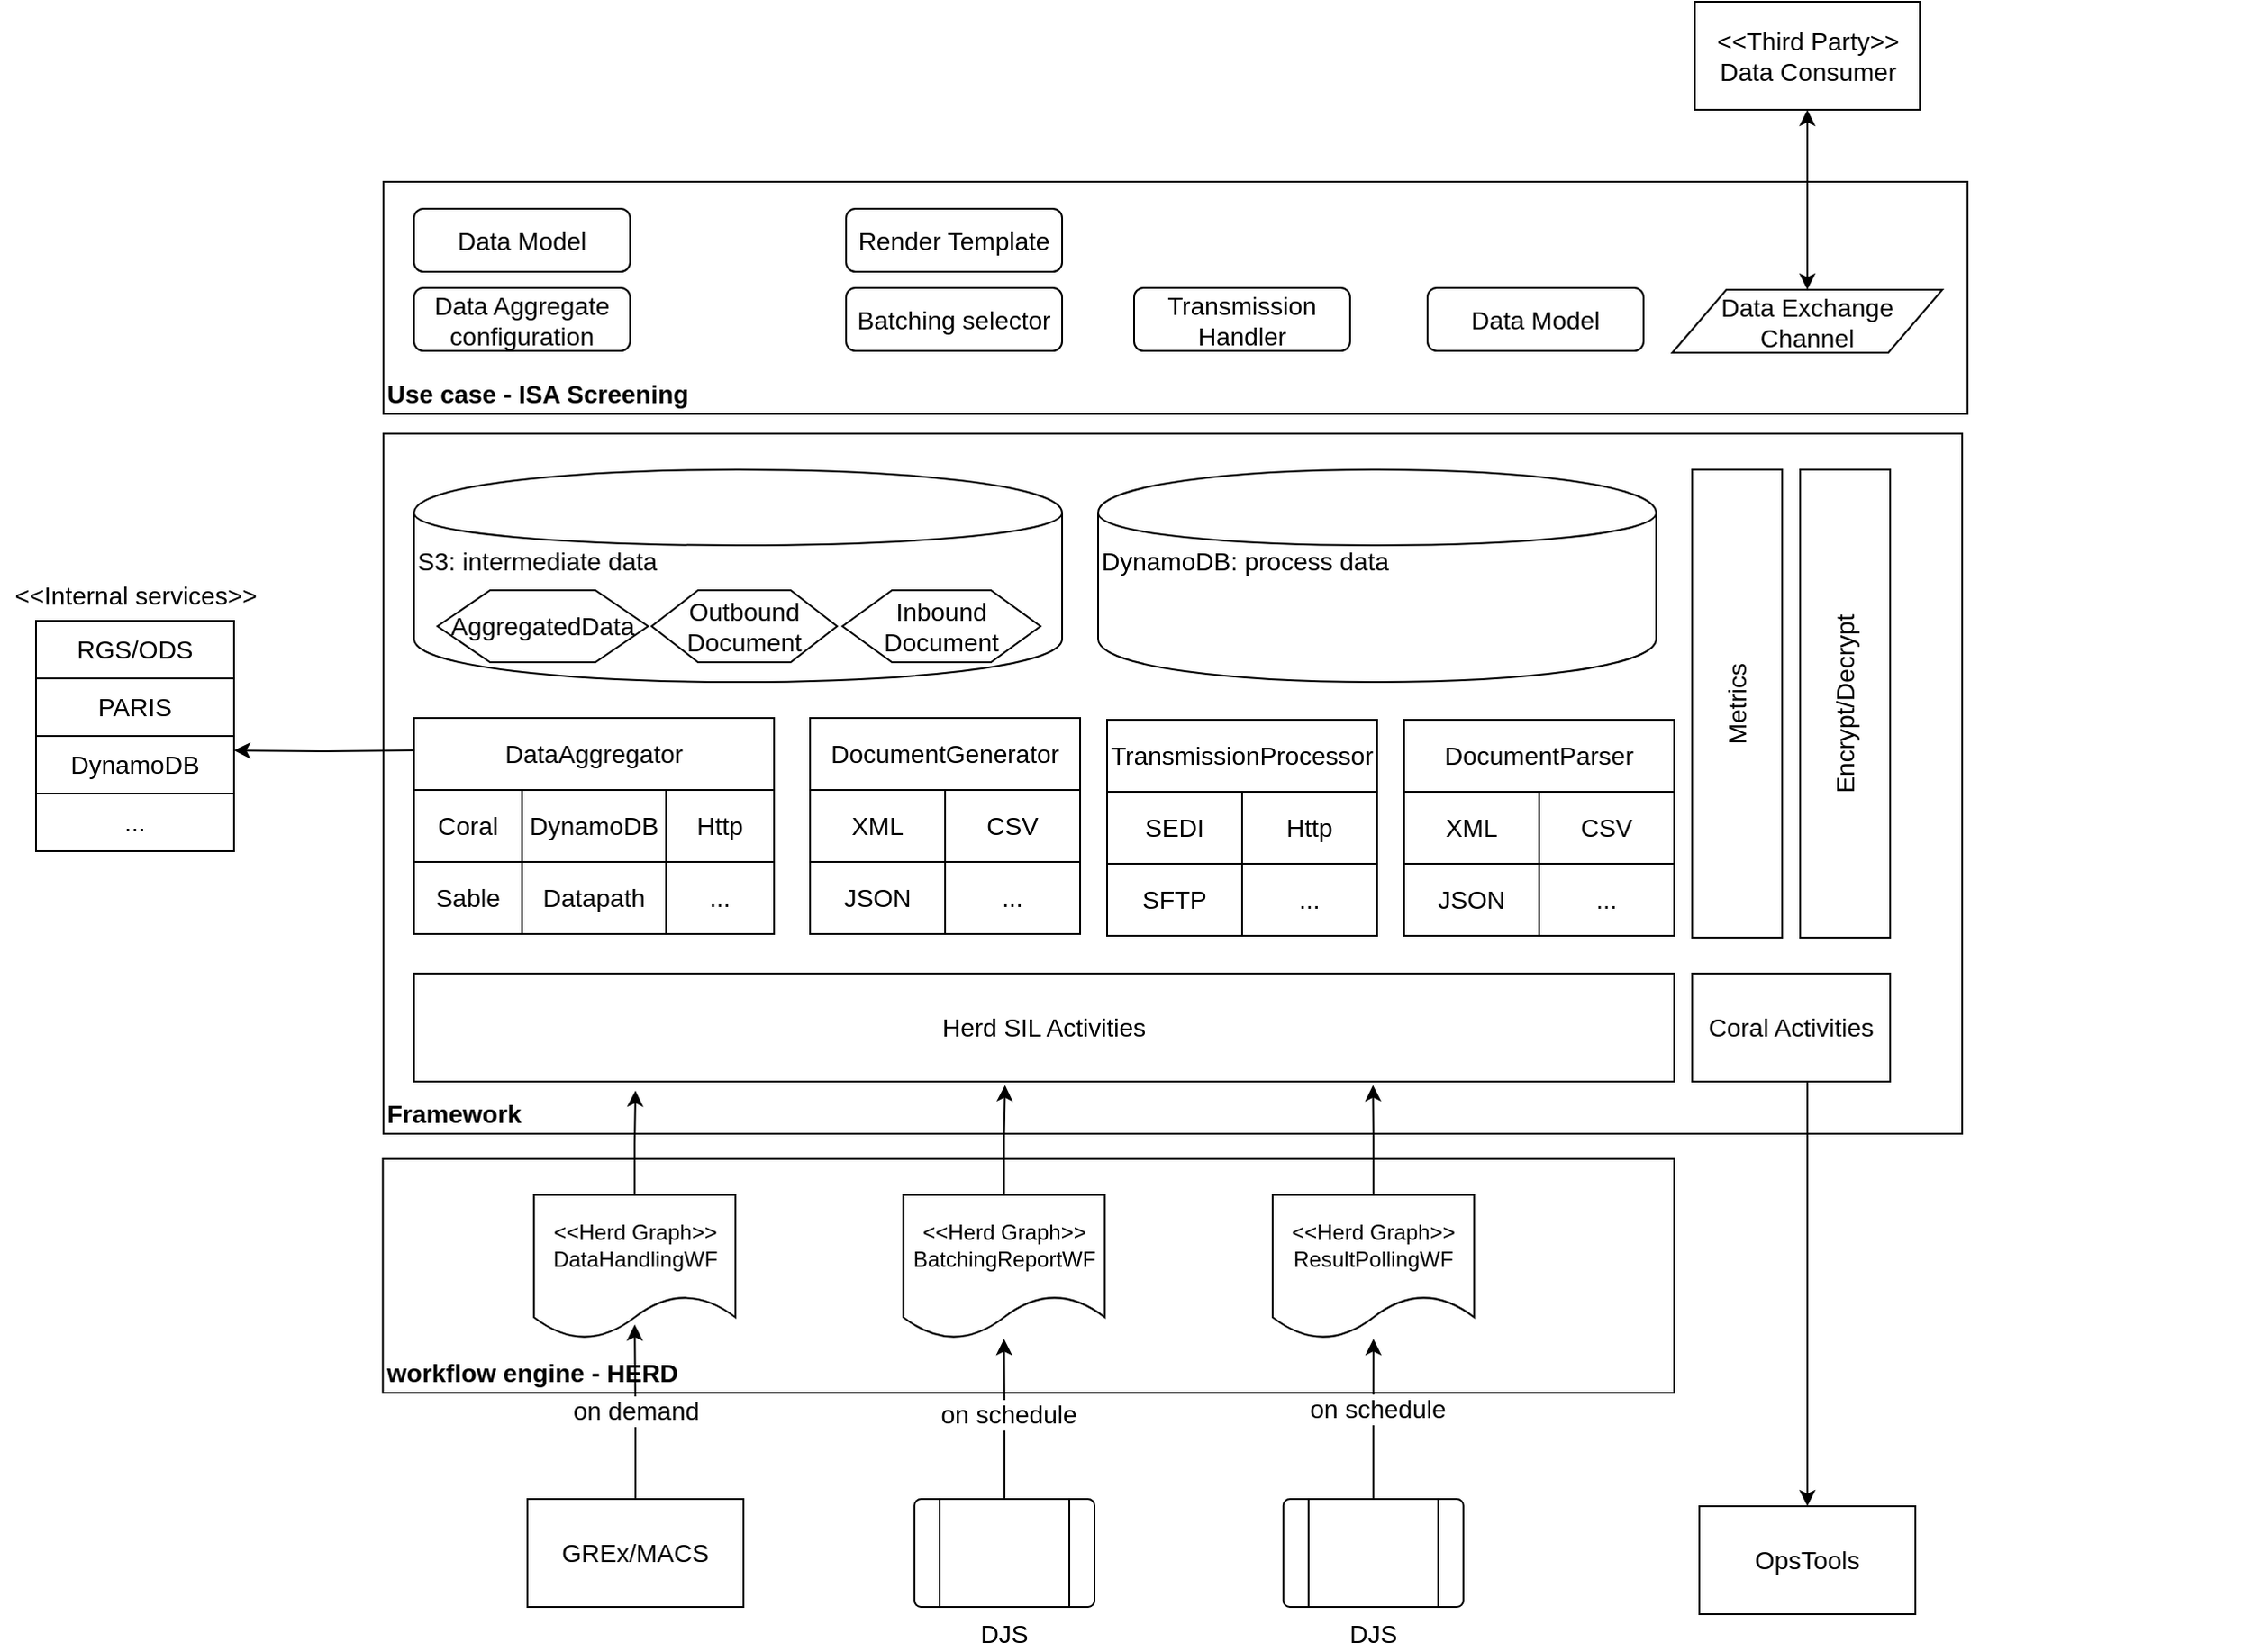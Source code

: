<mxfile version="12.4.2" type="github" pages="1">
  <diagram id="IsdMuzBa5LZ4HM4UeDoA" name="Page-1">
    <mxGraphModel dx="3310" dy="476" grid="1" gridSize="10" guides="1" tooltips="1" connect="1" arrows="1" fold="1" page="1" pageScale="1" pageWidth="1169" pageHeight="827" math="0" shadow="0">
      <root>
        <mxCell id="0"/>
        <mxCell id="1" parent="0"/>
        <mxCell id="XGGbo2MG5czj7z2PlUCv-52" value="" style="group" vertex="1" connectable="0" parent="1">
          <mxGeometry x="-400" y="1129" width="470" height="230" as="geometry"/>
        </mxCell>
        <mxCell id="XGGbo2MG5czj7z2PlUCv-7" value="Framework" style="rounded=0;whiteSpace=wrap;html=1;fontSize=14;align=left;verticalAlign=bottom;fontStyle=1" vertex="1" parent="XGGbo2MG5czj7z2PlUCv-52">
          <mxGeometry x="-567" y="-159" width="877" height="389" as="geometry"/>
        </mxCell>
        <mxCell id="XGGbo2MG5czj7z2PlUCv-53" value="DocumentParser" style="rounded=0;whiteSpace=wrap;html=1;fontSize=14;" vertex="1" parent="XGGbo2MG5czj7z2PlUCv-52">
          <mxGeometry width="150" height="40" as="geometry"/>
        </mxCell>
        <mxCell id="XGGbo2MG5czj7z2PlUCv-54" value="XML" style="rounded=0;whiteSpace=wrap;html=1;fontSize=14;" vertex="1" parent="XGGbo2MG5czj7z2PlUCv-52">
          <mxGeometry y="40" width="75" height="40" as="geometry"/>
        </mxCell>
        <mxCell id="XGGbo2MG5czj7z2PlUCv-55" value="CSV" style="rounded=0;whiteSpace=wrap;html=1;fontSize=14;" vertex="1" parent="XGGbo2MG5czj7z2PlUCv-52">
          <mxGeometry x="75" y="40" width="75" height="40" as="geometry"/>
        </mxCell>
        <mxCell id="XGGbo2MG5czj7z2PlUCv-56" value="JSON" style="rounded=0;whiteSpace=wrap;html=1;fontSize=14;" vertex="1" parent="XGGbo2MG5czj7z2PlUCv-52">
          <mxGeometry y="80" width="75" height="40" as="geometry"/>
        </mxCell>
        <mxCell id="XGGbo2MG5czj7z2PlUCv-57" value="..." style="rounded=0;whiteSpace=wrap;html=1;fontSize=14;" vertex="1" parent="XGGbo2MG5czj7z2PlUCv-52">
          <mxGeometry x="75" y="80" width="75" height="40" as="geometry"/>
        </mxCell>
        <mxCell id="XGGbo2MG5czj7z2PlUCv-74" value="Herd SIL Activities" style="rounded=0;whiteSpace=wrap;html=1;fontSize=14;align=center;" vertex="1" parent="XGGbo2MG5czj7z2PlUCv-52">
          <mxGeometry x="-550" y="141" width="700" height="60" as="geometry"/>
        </mxCell>
        <mxCell id="XGGbo2MG5czj7z2PlUCv-75" value="Coral Activities" style="rounded=0;whiteSpace=wrap;html=1;fontSize=14;align=center;" vertex="1" parent="XGGbo2MG5czj7z2PlUCv-52">
          <mxGeometry x="160" y="141" width="110" height="60" as="geometry"/>
        </mxCell>
        <mxCell id="XGGbo2MG5czj7z2PlUCv-99" value="DynamoDB: process data" style="shape=cylinder;whiteSpace=wrap;html=1;boundedLbl=1;backgroundOutline=1;fontSize=14;align=left;verticalAlign=top;" vertex="1" parent="XGGbo2MG5czj7z2PlUCv-52">
          <mxGeometry x="-170" y="-139" width="310" height="118" as="geometry"/>
        </mxCell>
        <mxCell id="XGGbo2MG5czj7z2PlUCv-60" value="S3: intermediate data" style="shape=cylinder;whiteSpace=wrap;html=1;boundedLbl=1;backgroundOutline=1;fontSize=14;align=left;verticalAlign=top;" vertex="1" parent="XGGbo2MG5czj7z2PlUCv-52">
          <mxGeometry x="-550" y="-139" width="360" height="118" as="geometry"/>
        </mxCell>
        <mxCell id="XGGbo2MG5czj7z2PlUCv-6" value="" style="group" vertex="1" connectable="0" parent="1">
          <mxGeometry x="-930" y="1373" width="830" height="130" as="geometry"/>
        </mxCell>
        <mxCell id="XGGbo2MG5czj7z2PlUCv-2" value="workflow engine - HERD" style="rounded=0;whiteSpace=wrap;html=1;align=left;verticalAlign=bottom;fontStyle=1;fontSize=14;" vertex="1" parent="XGGbo2MG5czj7z2PlUCv-6">
          <mxGeometry x="-37.3" width="717.3" height="130" as="geometry"/>
        </mxCell>
        <mxCell id="XGGbo2MG5czj7z2PlUCv-3" value="&amp;lt;&amp;lt;Herd Graph&amp;gt;&amp;gt;&lt;br&gt;DataHandlingWF" style="shape=document;whiteSpace=wrap;html=1;boundedLbl=1;" vertex="1" parent="XGGbo2MG5czj7z2PlUCv-6">
          <mxGeometry x="46.629" y="20" width="111.91" height="80" as="geometry"/>
        </mxCell>
        <mxCell id="XGGbo2MG5czj7z2PlUCv-4" value="&amp;lt;&amp;lt;Herd Graph&amp;gt;&amp;gt;&lt;br&gt;BatchingReportWF" style="shape=document;whiteSpace=wrap;html=1;boundedLbl=1;" vertex="1" parent="XGGbo2MG5czj7z2PlUCv-6">
          <mxGeometry x="251.798" y="20" width="111.91" height="80" as="geometry"/>
        </mxCell>
        <mxCell id="XGGbo2MG5czj7z2PlUCv-5" value="&amp;lt;&amp;lt;Herd Graph&amp;gt;&amp;gt;&lt;br&gt;ResultPollingWF" style="shape=document;whiteSpace=wrap;html=1;boundedLbl=1;" vertex="1" parent="XGGbo2MG5czj7z2PlUCv-6">
          <mxGeometry x="456.966" y="20" width="111.91" height="80" as="geometry"/>
        </mxCell>
        <mxCell id="XGGbo2MG5czj7z2PlUCv-8" value="Use case - ISA Screening" style="rounded=0;whiteSpace=wrap;html=1;fontSize=14;align=left;verticalAlign=bottom;fontStyle=1" vertex="1" parent="1">
          <mxGeometry x="-967" y="830" width="880" height="129" as="geometry"/>
        </mxCell>
        <mxCell id="XGGbo2MG5czj7z2PlUCv-14" style="edgeStyle=orthogonalEdgeStyle;rounded=0;orthogonalLoop=1;jettySize=auto;html=1;fontSize=14;" edge="1" parent="1" source="XGGbo2MG5czj7z2PlUCv-9" target="XGGbo2MG5czj7z2PlUCv-4">
          <mxGeometry relative="1" as="geometry"/>
        </mxCell>
        <mxCell id="XGGbo2MG5czj7z2PlUCv-96" value="on schedule" style="text;html=1;align=center;verticalAlign=middle;resizable=0;points=[];;labelBackgroundColor=#ffffff;fontSize=14;" vertex="1" connectable="0" parent="XGGbo2MG5czj7z2PlUCv-14">
          <mxGeometry x="0.08" y="-2" relative="1" as="geometry">
            <mxPoint as="offset"/>
          </mxGeometry>
        </mxCell>
        <mxCell id="XGGbo2MG5czj7z2PlUCv-9" value="DJS" style="verticalLabelPosition=bottom;verticalAlign=top;html=1;shape=process;whiteSpace=wrap;rounded=1;size=0.14;arcSize=6;fontSize=14;" vertex="1" parent="1">
          <mxGeometry x="-672" y="1562" width="100" height="60" as="geometry"/>
        </mxCell>
        <mxCell id="XGGbo2MG5czj7z2PlUCv-16" style="edgeStyle=orthogonalEdgeStyle;rounded=0;orthogonalLoop=1;jettySize=auto;html=1;fontSize=14;" edge="1" parent="1" source="XGGbo2MG5czj7z2PlUCv-15" target="XGGbo2MG5czj7z2PlUCv-5">
          <mxGeometry relative="1" as="geometry"/>
        </mxCell>
        <mxCell id="XGGbo2MG5czj7z2PlUCv-97" value="on schedule" style="text;html=1;align=center;verticalAlign=middle;resizable=0;points=[];;labelBackgroundColor=#ffffff;fontSize=14;" vertex="1" connectable="0" parent="XGGbo2MG5czj7z2PlUCv-16">
          <mxGeometry x="0.12" y="-2" relative="1" as="geometry">
            <mxPoint as="offset"/>
          </mxGeometry>
        </mxCell>
        <mxCell id="XGGbo2MG5czj7z2PlUCv-15" value="DJS" style="verticalLabelPosition=bottom;verticalAlign=top;html=1;shape=process;whiteSpace=wrap;rounded=1;size=0.14;arcSize=6;fontSize=14;" vertex="1" parent="1">
          <mxGeometry x="-467.08" y="1562" width="100" height="60" as="geometry"/>
        </mxCell>
        <mxCell id="XGGbo2MG5czj7z2PlUCv-18" style="edgeStyle=orthogonalEdgeStyle;rounded=0;orthogonalLoop=1;jettySize=auto;html=1;entryX=0.5;entryY=0.9;entryDx=0;entryDy=0;entryPerimeter=0;fontSize=14;" edge="1" parent="1" source="XGGbo2MG5czj7z2PlUCv-17" target="XGGbo2MG5czj7z2PlUCv-3">
          <mxGeometry relative="1" as="geometry"/>
        </mxCell>
        <mxCell id="XGGbo2MG5czj7z2PlUCv-95" value="on demand" style="text;html=1;align=center;verticalAlign=middle;resizable=0;points=[];;labelBackgroundColor=#ffffff;fontSize=14;" vertex="1" connectable="0" parent="XGGbo2MG5czj7z2PlUCv-18">
          <mxGeometry x="0.018" relative="1" as="geometry">
            <mxPoint as="offset"/>
          </mxGeometry>
        </mxCell>
        <mxCell id="XGGbo2MG5czj7z2PlUCv-17" value="GREx/MACS" style="rounded=0;whiteSpace=wrap;html=1;fontSize=14;" vertex="1" parent="1">
          <mxGeometry x="-887" y="1562" width="120" height="60" as="geometry"/>
        </mxCell>
        <mxCell id="XGGbo2MG5czj7z2PlUCv-22" value="Data Model" style="rounded=1;whiteSpace=wrap;html=1;fontSize=14;" vertex="1" parent="1">
          <mxGeometry x="-950" y="845" width="120" height="35" as="geometry"/>
        </mxCell>
        <mxCell id="XGGbo2MG5czj7z2PlUCv-24" value="Render Template" style="rounded=1;whiteSpace=wrap;html=1;fontSize=14;" vertex="1" parent="1">
          <mxGeometry x="-710" y="845" width="120" height="35" as="geometry"/>
        </mxCell>
        <mxCell id="XGGbo2MG5czj7z2PlUCv-25" value="Batching selector" style="rounded=1;whiteSpace=wrap;html=1;fontSize=14;" vertex="1" parent="1">
          <mxGeometry x="-710" y="889" width="120" height="35" as="geometry"/>
        </mxCell>
        <mxCell id="XGGbo2MG5czj7z2PlUCv-26" value="Transmission Handler" style="rounded=1;whiteSpace=wrap;html=1;fontSize=14;" vertex="1" parent="1">
          <mxGeometry x="-550" y="889" width="120" height="35" as="geometry"/>
        </mxCell>
        <mxCell id="XGGbo2MG5czj7z2PlUCv-28" value="Data Aggregate&lt;br&gt;configuration" style="rounded=1;whiteSpace=wrap;html=1;fontSize=14;" vertex="1" parent="1">
          <mxGeometry x="-950" y="889" width="120" height="35" as="geometry"/>
        </mxCell>
        <mxCell id="XGGbo2MG5czj7z2PlUCv-36" value="" style="group" vertex="1" connectable="0" parent="1">
          <mxGeometry x="-950" y="1108" width="200" height="140" as="geometry"/>
        </mxCell>
        <mxCell id="XGGbo2MG5czj7z2PlUCv-29" value="DataAggregator" style="rounded=0;whiteSpace=wrap;html=1;fontSize=14;" vertex="1" parent="XGGbo2MG5czj7z2PlUCv-36">
          <mxGeometry y="20" width="200" height="40" as="geometry"/>
        </mxCell>
        <mxCell id="XGGbo2MG5czj7z2PlUCv-30" value="Coral" style="rounded=0;whiteSpace=wrap;html=1;fontSize=14;" vertex="1" parent="XGGbo2MG5czj7z2PlUCv-36">
          <mxGeometry y="60" width="60" height="40" as="geometry"/>
        </mxCell>
        <mxCell id="XGGbo2MG5czj7z2PlUCv-31" value="DynamoDB" style="rounded=0;whiteSpace=wrap;html=1;fontSize=14;" vertex="1" parent="XGGbo2MG5czj7z2PlUCv-36">
          <mxGeometry x="60" y="60" width="80" height="40" as="geometry"/>
        </mxCell>
        <mxCell id="XGGbo2MG5czj7z2PlUCv-32" value="Http" style="rounded=0;whiteSpace=wrap;html=1;fontSize=14;" vertex="1" parent="XGGbo2MG5czj7z2PlUCv-36">
          <mxGeometry x="140" y="60" width="60" height="40" as="geometry"/>
        </mxCell>
        <mxCell id="XGGbo2MG5czj7z2PlUCv-33" value="Sable" style="rounded=0;whiteSpace=wrap;html=1;fontSize=14;" vertex="1" parent="XGGbo2MG5czj7z2PlUCv-36">
          <mxGeometry y="100" width="60" height="40" as="geometry"/>
        </mxCell>
        <mxCell id="XGGbo2MG5czj7z2PlUCv-34" value="Datapath" style="rounded=0;whiteSpace=wrap;html=1;fontSize=14;" vertex="1" parent="XGGbo2MG5czj7z2PlUCv-36">
          <mxGeometry x="60" y="100" width="80" height="40" as="geometry"/>
        </mxCell>
        <mxCell id="XGGbo2MG5czj7z2PlUCv-35" value="..." style="rounded=0;whiteSpace=wrap;html=1;fontSize=14;" vertex="1" parent="XGGbo2MG5czj7z2PlUCv-36">
          <mxGeometry x="140" y="100" width="60" height="40" as="geometry"/>
        </mxCell>
        <mxCell id="XGGbo2MG5czj7z2PlUCv-38" value="AggregatedData" style="shape=hexagon;perimeter=hexagonPerimeter2;whiteSpace=wrap;html=1;fontSize=14;" vertex="1" parent="1">
          <mxGeometry x="-937" y="1057" width="117" height="40" as="geometry"/>
        </mxCell>
        <mxCell id="XGGbo2MG5czj7z2PlUCv-49" value="Outbound&lt;br&gt;Document" style="shape=hexagon;perimeter=hexagonPerimeter2;whiteSpace=wrap;html=1;fontSize=14;" vertex="1" parent="1">
          <mxGeometry x="-818" y="1057" width="103" height="40" as="geometry"/>
        </mxCell>
        <mxCell id="XGGbo2MG5czj7z2PlUCv-50" value="" style="group" vertex="1" connectable="0" parent="1">
          <mxGeometry x="-565" y="1129" width="150" height="120" as="geometry"/>
        </mxCell>
        <mxCell id="XGGbo2MG5czj7z2PlUCv-44" value="TransmissionProcessor" style="rounded=0;whiteSpace=wrap;html=1;fontSize=14;" vertex="1" parent="XGGbo2MG5czj7z2PlUCv-50">
          <mxGeometry width="150" height="40" as="geometry"/>
        </mxCell>
        <mxCell id="XGGbo2MG5czj7z2PlUCv-45" value="SEDI" style="rounded=0;whiteSpace=wrap;html=1;fontSize=14;" vertex="1" parent="XGGbo2MG5czj7z2PlUCv-50">
          <mxGeometry y="40" width="75" height="40" as="geometry"/>
        </mxCell>
        <mxCell id="XGGbo2MG5czj7z2PlUCv-46" value="Http" style="rounded=0;whiteSpace=wrap;html=1;fontSize=14;" vertex="1" parent="XGGbo2MG5czj7z2PlUCv-50">
          <mxGeometry x="75" y="40" width="75" height="40" as="geometry"/>
        </mxCell>
        <mxCell id="XGGbo2MG5czj7z2PlUCv-47" value="SFTP" style="rounded=0;whiteSpace=wrap;html=1;fontSize=14;" vertex="1" parent="XGGbo2MG5czj7z2PlUCv-50">
          <mxGeometry y="80" width="75" height="40" as="geometry"/>
        </mxCell>
        <mxCell id="XGGbo2MG5czj7z2PlUCv-48" value="..." style="rounded=0;whiteSpace=wrap;html=1;fontSize=14;" vertex="1" parent="XGGbo2MG5czj7z2PlUCv-50">
          <mxGeometry x="75" y="80" width="75" height="40" as="geometry"/>
        </mxCell>
        <mxCell id="XGGbo2MG5czj7z2PlUCv-51" value="" style="group" vertex="1" connectable="0" parent="1">
          <mxGeometry x="-730" y="1128" width="150" height="120" as="geometry"/>
        </mxCell>
        <mxCell id="XGGbo2MG5czj7z2PlUCv-39" value="DocumentGenerator" style="rounded=0;whiteSpace=wrap;html=1;fontSize=14;" vertex="1" parent="XGGbo2MG5czj7z2PlUCv-51">
          <mxGeometry width="150" height="40" as="geometry"/>
        </mxCell>
        <mxCell id="XGGbo2MG5czj7z2PlUCv-40" value="XML" style="rounded=0;whiteSpace=wrap;html=1;fontSize=14;" vertex="1" parent="XGGbo2MG5czj7z2PlUCv-51">
          <mxGeometry y="40" width="75" height="40" as="geometry"/>
        </mxCell>
        <mxCell id="XGGbo2MG5czj7z2PlUCv-41" value="CSV" style="rounded=0;whiteSpace=wrap;html=1;fontSize=14;" vertex="1" parent="XGGbo2MG5czj7z2PlUCv-51">
          <mxGeometry x="75" y="40" width="75" height="40" as="geometry"/>
        </mxCell>
        <mxCell id="XGGbo2MG5czj7z2PlUCv-42" value="JSON" style="rounded=0;whiteSpace=wrap;html=1;fontSize=14;" vertex="1" parent="XGGbo2MG5czj7z2PlUCv-51">
          <mxGeometry y="80" width="75" height="40" as="geometry"/>
        </mxCell>
        <mxCell id="XGGbo2MG5czj7z2PlUCv-43" value="..." style="rounded=0;whiteSpace=wrap;html=1;fontSize=14;" vertex="1" parent="XGGbo2MG5czj7z2PlUCv-51">
          <mxGeometry x="75" y="80" width="75" height="40" as="geometry"/>
        </mxCell>
        <mxCell id="XGGbo2MG5czj7z2PlUCv-58" value="Inbound&lt;br&gt;Document" style="shape=hexagon;perimeter=hexagonPerimeter2;whiteSpace=wrap;html=1;fontSize=14;" vertex="1" parent="1">
          <mxGeometry x="-712" y="1057" width="110" height="40" as="geometry"/>
        </mxCell>
        <mxCell id="XGGbo2MG5czj7z2PlUCv-61" value="Data Model" style="rounded=1;whiteSpace=wrap;html=1;fontSize=14;" vertex="1" parent="1">
          <mxGeometry x="-387" y="889" width="120" height="35" as="geometry"/>
        </mxCell>
        <mxCell id="XGGbo2MG5czj7z2PlUCv-62" value="Metrics" style="rounded=0;whiteSpace=wrap;html=1;fontSize=14;align=center;horizontal=0;" vertex="1" parent="1">
          <mxGeometry x="-240" y="990" width="50" height="260" as="geometry"/>
        </mxCell>
        <mxCell id="XGGbo2MG5czj7z2PlUCv-65" value="Encrypt/Decrypt" style="rounded=0;whiteSpace=wrap;html=1;fontSize=14;align=center;horizontal=0;" vertex="1" parent="1">
          <mxGeometry x="-180" y="990" width="50" height="260" as="geometry"/>
        </mxCell>
        <mxCell id="XGGbo2MG5czj7z2PlUCv-70" style="edgeStyle=orthogonalEdgeStyle;rounded=0;orthogonalLoop=1;jettySize=auto;html=1;entryX=1;entryY=0.25;entryDx=0;entryDy=0;fontSize=14;" edge="1" parent="1" target="XGGbo2MG5czj7z2PlUCv-69">
          <mxGeometry relative="1" as="geometry">
            <mxPoint x="-950" y="1146" as="sourcePoint"/>
          </mxGeometry>
        </mxCell>
        <mxCell id="XGGbo2MG5czj7z2PlUCv-80" style="edgeStyle=orthogonalEdgeStyle;rounded=0;orthogonalLoop=1;jettySize=auto;html=1;fontSize=14;" edge="1" parent="1" source="XGGbo2MG5czj7z2PlUCv-3">
          <mxGeometry relative="1" as="geometry">
            <mxPoint x="-827" y="1335" as="targetPoint"/>
          </mxGeometry>
        </mxCell>
        <mxCell id="XGGbo2MG5czj7z2PlUCv-81" style="edgeStyle=orthogonalEdgeStyle;rounded=0;orthogonalLoop=1;jettySize=auto;html=1;fontSize=14;entryX=0.469;entryY=1.033;entryDx=0;entryDy=0;entryPerimeter=0;" edge="1" parent="1" source="XGGbo2MG5czj7z2PlUCv-4" target="XGGbo2MG5czj7z2PlUCv-74">
          <mxGeometry relative="1" as="geometry"/>
        </mxCell>
        <mxCell id="XGGbo2MG5czj7z2PlUCv-82" style="edgeStyle=orthogonalEdgeStyle;rounded=0;orthogonalLoop=1;jettySize=auto;html=1;entryX=0.761;entryY=1.033;entryDx=0;entryDy=0;entryPerimeter=0;fontSize=14;" edge="1" parent="1" source="XGGbo2MG5czj7z2PlUCv-5" target="XGGbo2MG5czj7z2PlUCv-74">
          <mxGeometry relative="1" as="geometry"/>
        </mxCell>
        <mxCell id="XGGbo2MG5czj7z2PlUCv-93" style="edgeStyle=orthogonalEdgeStyle;rounded=0;orthogonalLoop=1;jettySize=auto;html=1;entryX=0.5;entryY=1;entryDx=0;entryDy=0;fontSize=14;startArrow=classic;startFill=1;" edge="1" parent="1" source="XGGbo2MG5czj7z2PlUCv-90" target="XGGbo2MG5czj7z2PlUCv-91">
          <mxGeometry relative="1" as="geometry"/>
        </mxCell>
        <mxCell id="XGGbo2MG5czj7z2PlUCv-90" value="&lt;span style=&quot;white-space: normal&quot;&gt;Data Exchange Channel&lt;/span&gt;" style="shape=parallelogram;perimeter=parallelogramPerimeter;whiteSpace=wrap;html=1;fontSize=14;align=center;" vertex="1" parent="1">
          <mxGeometry x="-251" y="890" width="150" height="35" as="geometry"/>
        </mxCell>
        <mxCell id="XGGbo2MG5czj7z2PlUCv-91" value="&amp;lt;&amp;lt;Third Party&amp;gt;&amp;gt;&lt;br&gt;Data Consumer" style="rounded=0;whiteSpace=wrap;html=1;fontSize=14;align=center;" vertex="1" parent="1">
          <mxGeometry x="-238.5" y="730" width="125" height="60" as="geometry"/>
        </mxCell>
        <mxCell id="XGGbo2MG5czj7z2PlUCv-103" value="" style="group" vertex="1" connectable="0" parent="1">
          <mxGeometry x="-1180" y="1050" width="150" height="152" as="geometry"/>
        </mxCell>
        <mxCell id="XGGbo2MG5czj7z2PlUCv-77" value="" style="group" vertex="1" connectable="0" parent="XGGbo2MG5czj7z2PlUCv-103">
          <mxGeometry x="20" y="24" width="110" height="128" as="geometry"/>
        </mxCell>
        <mxCell id="XGGbo2MG5czj7z2PlUCv-67" value="RGS/ODS" style="rounded=0;whiteSpace=wrap;html=1;fontSize=14;align=center;" vertex="1" parent="XGGbo2MG5czj7z2PlUCv-77">
          <mxGeometry width="110" height="32" as="geometry"/>
        </mxCell>
        <mxCell id="XGGbo2MG5czj7z2PlUCv-68" value="PARIS" style="rounded=0;whiteSpace=wrap;html=1;fontSize=14;align=center;" vertex="1" parent="XGGbo2MG5czj7z2PlUCv-77">
          <mxGeometry y="32" width="110" height="32" as="geometry"/>
        </mxCell>
        <mxCell id="XGGbo2MG5czj7z2PlUCv-69" value="DynamoDB" style="rounded=0;whiteSpace=wrap;html=1;fontSize=14;align=center;" vertex="1" parent="XGGbo2MG5czj7z2PlUCv-77">
          <mxGeometry y="64" width="110" height="32" as="geometry"/>
        </mxCell>
        <mxCell id="XGGbo2MG5czj7z2PlUCv-76" value="..." style="rounded=0;whiteSpace=wrap;html=1;fontSize=14;align=center;" vertex="1" parent="XGGbo2MG5czj7z2PlUCv-77">
          <mxGeometry y="96" width="110" height="32" as="geometry"/>
        </mxCell>
        <mxCell id="XGGbo2MG5czj7z2PlUCv-94" value="&amp;lt;&amp;lt;Internal services&amp;gt;&amp;gt;" style="text;html=1;align=center;verticalAlign=middle;resizable=0;points=[];;autosize=1;fontSize=14;" vertex="1" parent="XGGbo2MG5czj7z2PlUCv-103">
          <mxGeometry width="150" height="20" as="geometry"/>
        </mxCell>
        <mxCell id="XGGbo2MG5czj7z2PlUCv-105" style="edgeStyle=orthogonalEdgeStyle;rounded=0;orthogonalLoop=1;jettySize=auto;html=1;entryX=0.582;entryY=1;entryDx=0;entryDy=0;entryPerimeter=0;startArrow=classic;startFill=1;fontSize=14;endArrow=none;endFill=0;" edge="1" parent="1" source="XGGbo2MG5czj7z2PlUCv-104" target="XGGbo2MG5czj7z2PlUCv-75">
          <mxGeometry relative="1" as="geometry"/>
        </mxCell>
        <mxCell id="XGGbo2MG5czj7z2PlUCv-104" value="OpsTools" style="rounded=0;whiteSpace=wrap;html=1;fontSize=14;" vertex="1" parent="1">
          <mxGeometry x="-236" y="1566" width="120" height="60" as="geometry"/>
        </mxCell>
      </root>
    </mxGraphModel>
  </diagram>
</mxfile>
